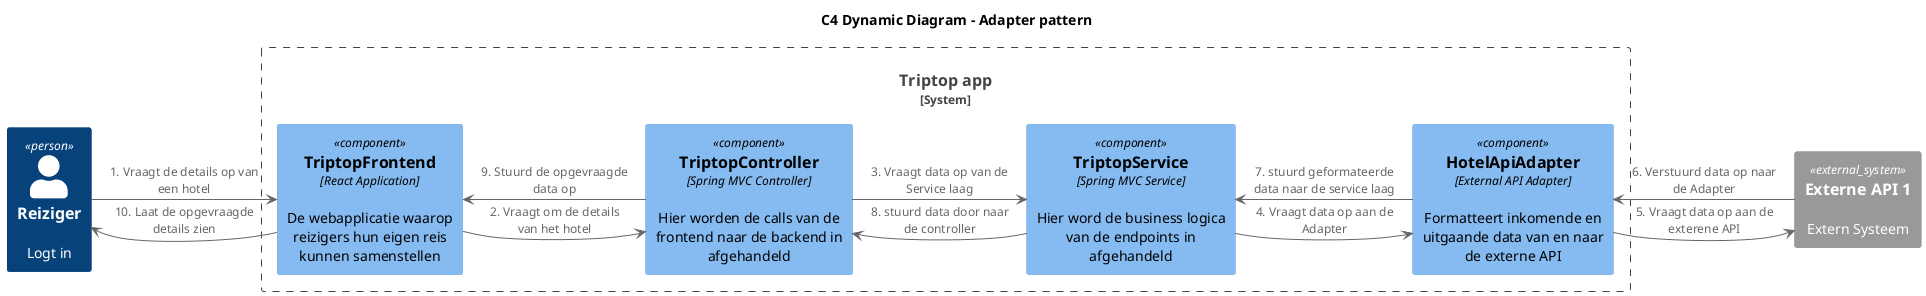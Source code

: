 @startuml
!include <C4/C4_Component>

title C4 Dynamic Diagram - Adapter pattern

LAYOUT_TOP_DOWN()
Person(User, "Reiziger", "Logt in")
System_Boundary(Webapp, "Triptop app") {
    'frontend
    Component(TriptopFrontend,TriptopFrontend,React Application,De webapplicatie waarop reizigers hun eigen reis kunnen samenstellen)
    'backend
    'controller
    Component(TriptopController,TriptopController,Spring MVC Controller, Hier worden de calls van de frontend naar de backend in afgehandeld)
    'service
    Component(TriptopService,TriptopService,Spring MVC Service,Hier word de business logica van de endpoints in afgehandeld)
    'adapter
    Component(HotelApiAdapter,HotelApiAdapter,External API Adapter,Formatteert inkomende en uitgaande data van en naar de externe API)
}

System_Ext(ExternalAPI1, "Externe API 1", "Extern Systeem", "")

User -right-> TriptopFrontend: 1. Vraagt de details op van een hotel
TriptopFrontend -right-> TriptopController: 2. Vraagt om de details van het hotel
TriptopController -right-> TriptopService: 3. Vraagt data op van de Service laag
TriptopService -right-> HotelApiAdapter: 4. Vraagt data op aan de Adapter
HotelApiAdapter -right-> ExternalAPI1: 5. Vraagt data op aan de exterene API
ExternalAPI1 -left-> HotelApiAdapter: 6. Verstuurd data op naar de Adapter
HotelApiAdapter -left-> TriptopService: 7. stuurd geformateerde data naar de service laag
TriptopService -left-> TriptopController: 8. stuurd data door naar de controller
TriptopController -left-> TriptopFrontend: 9. Stuurd de opgevraagde data op
TriptopFrontend -left-> User: 10. Laat de opgevraagde details zien


@enduml